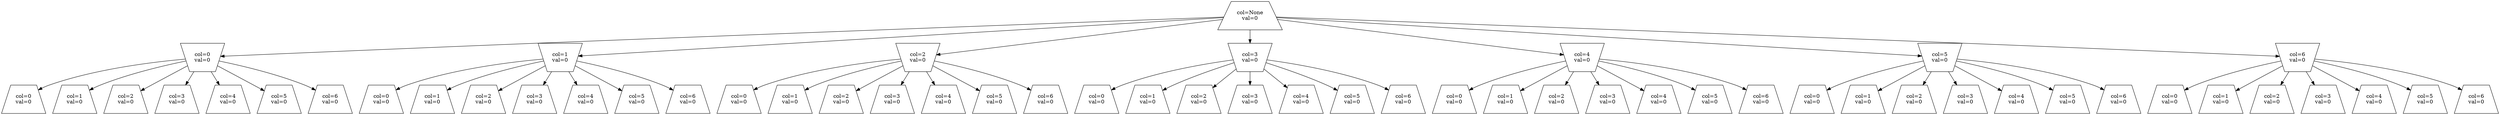 strict digraph {
	132154340676800 [label="col=None
val=0" shape=trapezium]
	132154340676800 -> 132154341037440
	132154341037440 [label="col=0
val=0" shape=invtrapezium]
	132154341037440 -> 132154341036816
	132154341036816 [label="col=0
val=0" shape=trapezium]
	132154341037440 -> 132154341036240
	132154341036240 [label="col=1
val=0" shape=trapezium]
	132154341037440 -> 132154341032256
	132154341032256 [label="col=2
val=0" shape=trapezium]
	132154341037440 -> 132154341039552
	132154341039552 [label="col=3
val=0" shape=trapezium]
	132154341037440 -> 132154341039936
	132154341039936 [label="col=4
val=0" shape=trapezium]
	132154341037440 -> 132154341037776
	132154341037776 [label="col=5
val=0" shape=trapezium]
	132154341037440 -> 132154341037056
	132154341037056 [label="col=6
val=0" shape=trapezium]
	132154340676800 -> 132154341039600
	132154341039600 [label="col=1
val=0" shape=invtrapezium]
	132154341039600 -> 132154341039648
	132154341039648 [label="col=0
val=0" shape=trapezium]
	132154341039600 -> 132154341036528
	132154341036528 [label="col=1
val=0" shape=trapezium]
	132154341039600 -> 132154341038352
	132154341038352 [label="col=2
val=0" shape=trapezium]
	132154341039600 -> 132154341036192
	132154341036192 [label="col=3
val=0" shape=trapezium]
	132154341039600 -> 132154341038112
	132154341038112 [label="col=4
val=0" shape=trapezium]
	132154341039600 -> 132154341038496
	132154341038496 [label="col=5
val=0" shape=trapezium]
	132154341039600 -> 132154341037536
	132154341037536 [label="col=6
val=0" shape=trapezium]
	132154340676800 -> 132154341039840
	132154341039840 [label="col=2
val=0" shape=invtrapezium]
	132154341039840 -> 132154341036864
	132154341036864 [label="col=0
val=0" shape=trapezium]
	132154341039840 -> 132154341038688
	132154341038688 [label="col=1
val=0" shape=trapezium]
	132154341039840 -> 132154341037488
	132154341037488 [label="col=2
val=0" shape=trapezium]
	132154341039840 -> 132154341038784
	132154341038784 [label="col=3
val=0" shape=trapezium]
	132154341039840 -> 132154341039408
	132154341039408 [label="col=4
val=0" shape=trapezium]
	132154341039840 -> 132154341036672
	132154341036672 [label="col=5
val=0" shape=trapezium]
	132154341039840 -> 132154341038208
	132154341038208 [label="col=6
val=0" shape=trapezium]
	132154340676800 -> 132154341038544
	132154341038544 [label="col=3
val=0" shape=invtrapezium]
	132154341038544 -> 132154341039360
	132154341039360 [label="col=0
val=0" shape=trapezium]
	132154341038544 -> 132154341038928
	132154341038928 [label="col=1
val=0" shape=trapezium]
	132154341038544 -> 132154341039696
	132154341039696 [label="col=2
val=0" shape=trapezium]
	132154341038544 -> 132154341036384
	132154341036384 [label="col=3
val=0" shape=trapezium]
	132154341038544 -> 132154341038304
	132154341038304 [label="col=4
val=0" shape=trapezium]
	132154341038544 -> 132154341039168
	132154341039168 [label="col=5
val=0" shape=trapezium]
	132154341038544 -> 132154341038400
	132154341038400 [label="col=6
val=0" shape=trapezium]
	132154340676800 -> 132154341036336
	132154341036336 [label="col=4
val=0" shape=invtrapezium]
	132154341036336 -> 132154341037200
	132154341037200 [label="col=0
val=0" shape=trapezium]
	132154341036336 -> 132154341037008
	132154341037008 [label="col=1
val=0" shape=trapezium]
	132154341036336 -> 132154341037152
	132154341037152 [label="col=2
val=0" shape=trapezium]
	132154341036336 -> 132154341038448
	132154341038448 [label="col=3
val=0" shape=trapezium]
	132154341036336 -> 132154341039072
	132154341039072 [label="col=4
val=0" shape=trapezium]
	132154341036336 -> 132154341036720
	132154341036720 [label="col=5
val=0" shape=trapezium]
	132154341036336 -> 132154341039264
	132154341039264 [label="col=6
val=0" shape=trapezium]
	132154340676800 -> 132154341038880
	132154341038880 [label="col=5
val=0" shape=invtrapezium]
	132154341038880 -> 132154341036960
	132154341036960 [label="col=0
val=0" shape=trapezium]
	132154341038880 -> 132154341037296
	132154341037296 [label="col=1
val=0" shape=trapezium]
	132154341038880 -> 132154341038592
	132154341038592 [label="col=2
val=0" shape=trapezium]
	132154341038880 -> 132154341035136
	132154341035136 [label="col=3
val=0" shape=trapezium]
	132154341038880 -> 132154341036624
	132154341036624 [label="col=4
val=0" shape=trapezium]
	132154341038880 -> 132154341036480
	132154341036480 [label="col=5
val=0" shape=trapezium]
	132154341038880 -> 132154341037680
	132154341037680 [label="col=6
val=0" shape=trapezium]
	132154340676800 -> 132154341037104
	132154341037104 [label="col=6
val=0" shape=invtrapezium]
	132154341037104 -> 132154341039744
	132154341039744 [label="col=0
val=0" shape=trapezium]
	132154341037104 -> 132154341033888
	132154341033888 [label="col=1
val=0" shape=trapezium]
	132154341037104 -> 132154341039024
	132154341039024 [label="col=2
val=0" shape=trapezium]
	132154341037104 -> 132154341038976
	132154341038976 [label="col=3
val=0" shape=trapezium]
	132154341037104 -> 132154341037920
	132154341037920 [label="col=4
val=0" shape=trapezium]
	132154341037104 -> 132154341040032
	132154341040032 [label="col=5
val=0" shape=trapezium]
	132154341037104 -> 132154341040128
	132154341040128 [label="col=6
val=0" shape=trapezium]
}
